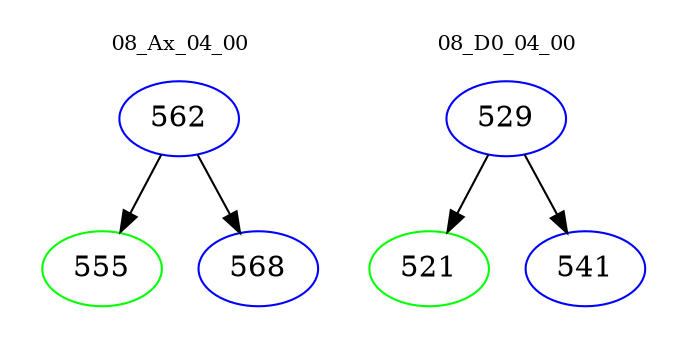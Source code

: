 digraph{
subgraph cluster_0 {
color = white
label = "08_Ax_04_00";
fontsize=10;
T0_562 [label="562", color="blue"]
T0_562 -> T0_555 [color="black"]
T0_555 [label="555", color="green"]
T0_562 -> T0_568 [color="black"]
T0_568 [label="568", color="blue"]
}
subgraph cluster_1 {
color = white
label = "08_D0_04_00";
fontsize=10;
T1_529 [label="529", color="blue"]
T1_529 -> T1_521 [color="black"]
T1_521 [label="521", color="green"]
T1_529 -> T1_541 [color="black"]
T1_541 [label="541", color="blue"]
}
}
